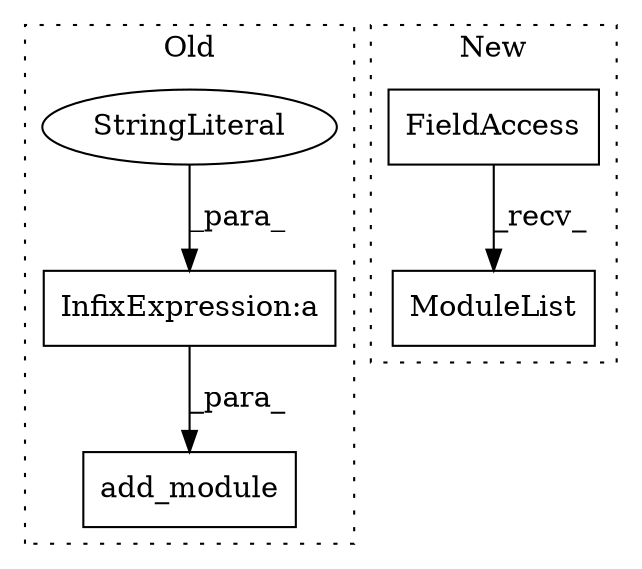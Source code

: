 digraph G {
subgraph cluster0 {
1 [label="add_module" a="32" s="2005,2036" l="11,1" shape="box"];
4 [label="InfixExpression:a" a="27" s="2026" l="3" shape="box"];
5 [label="StringLiteral" a="45" s="2016" l="10" shape="ellipse"];
label = "Old";
style="dotted";
}
subgraph cluster1 {
2 [label="ModuleList" a="32" s="1866" l="12" shape="box"];
3 [label="FieldAccess" a="22" s="1857" l="8" shape="box"];
label = "New";
style="dotted";
}
3 -> 2 [label="_recv_"];
4 -> 1 [label="_para_"];
5 -> 4 [label="_para_"];
}